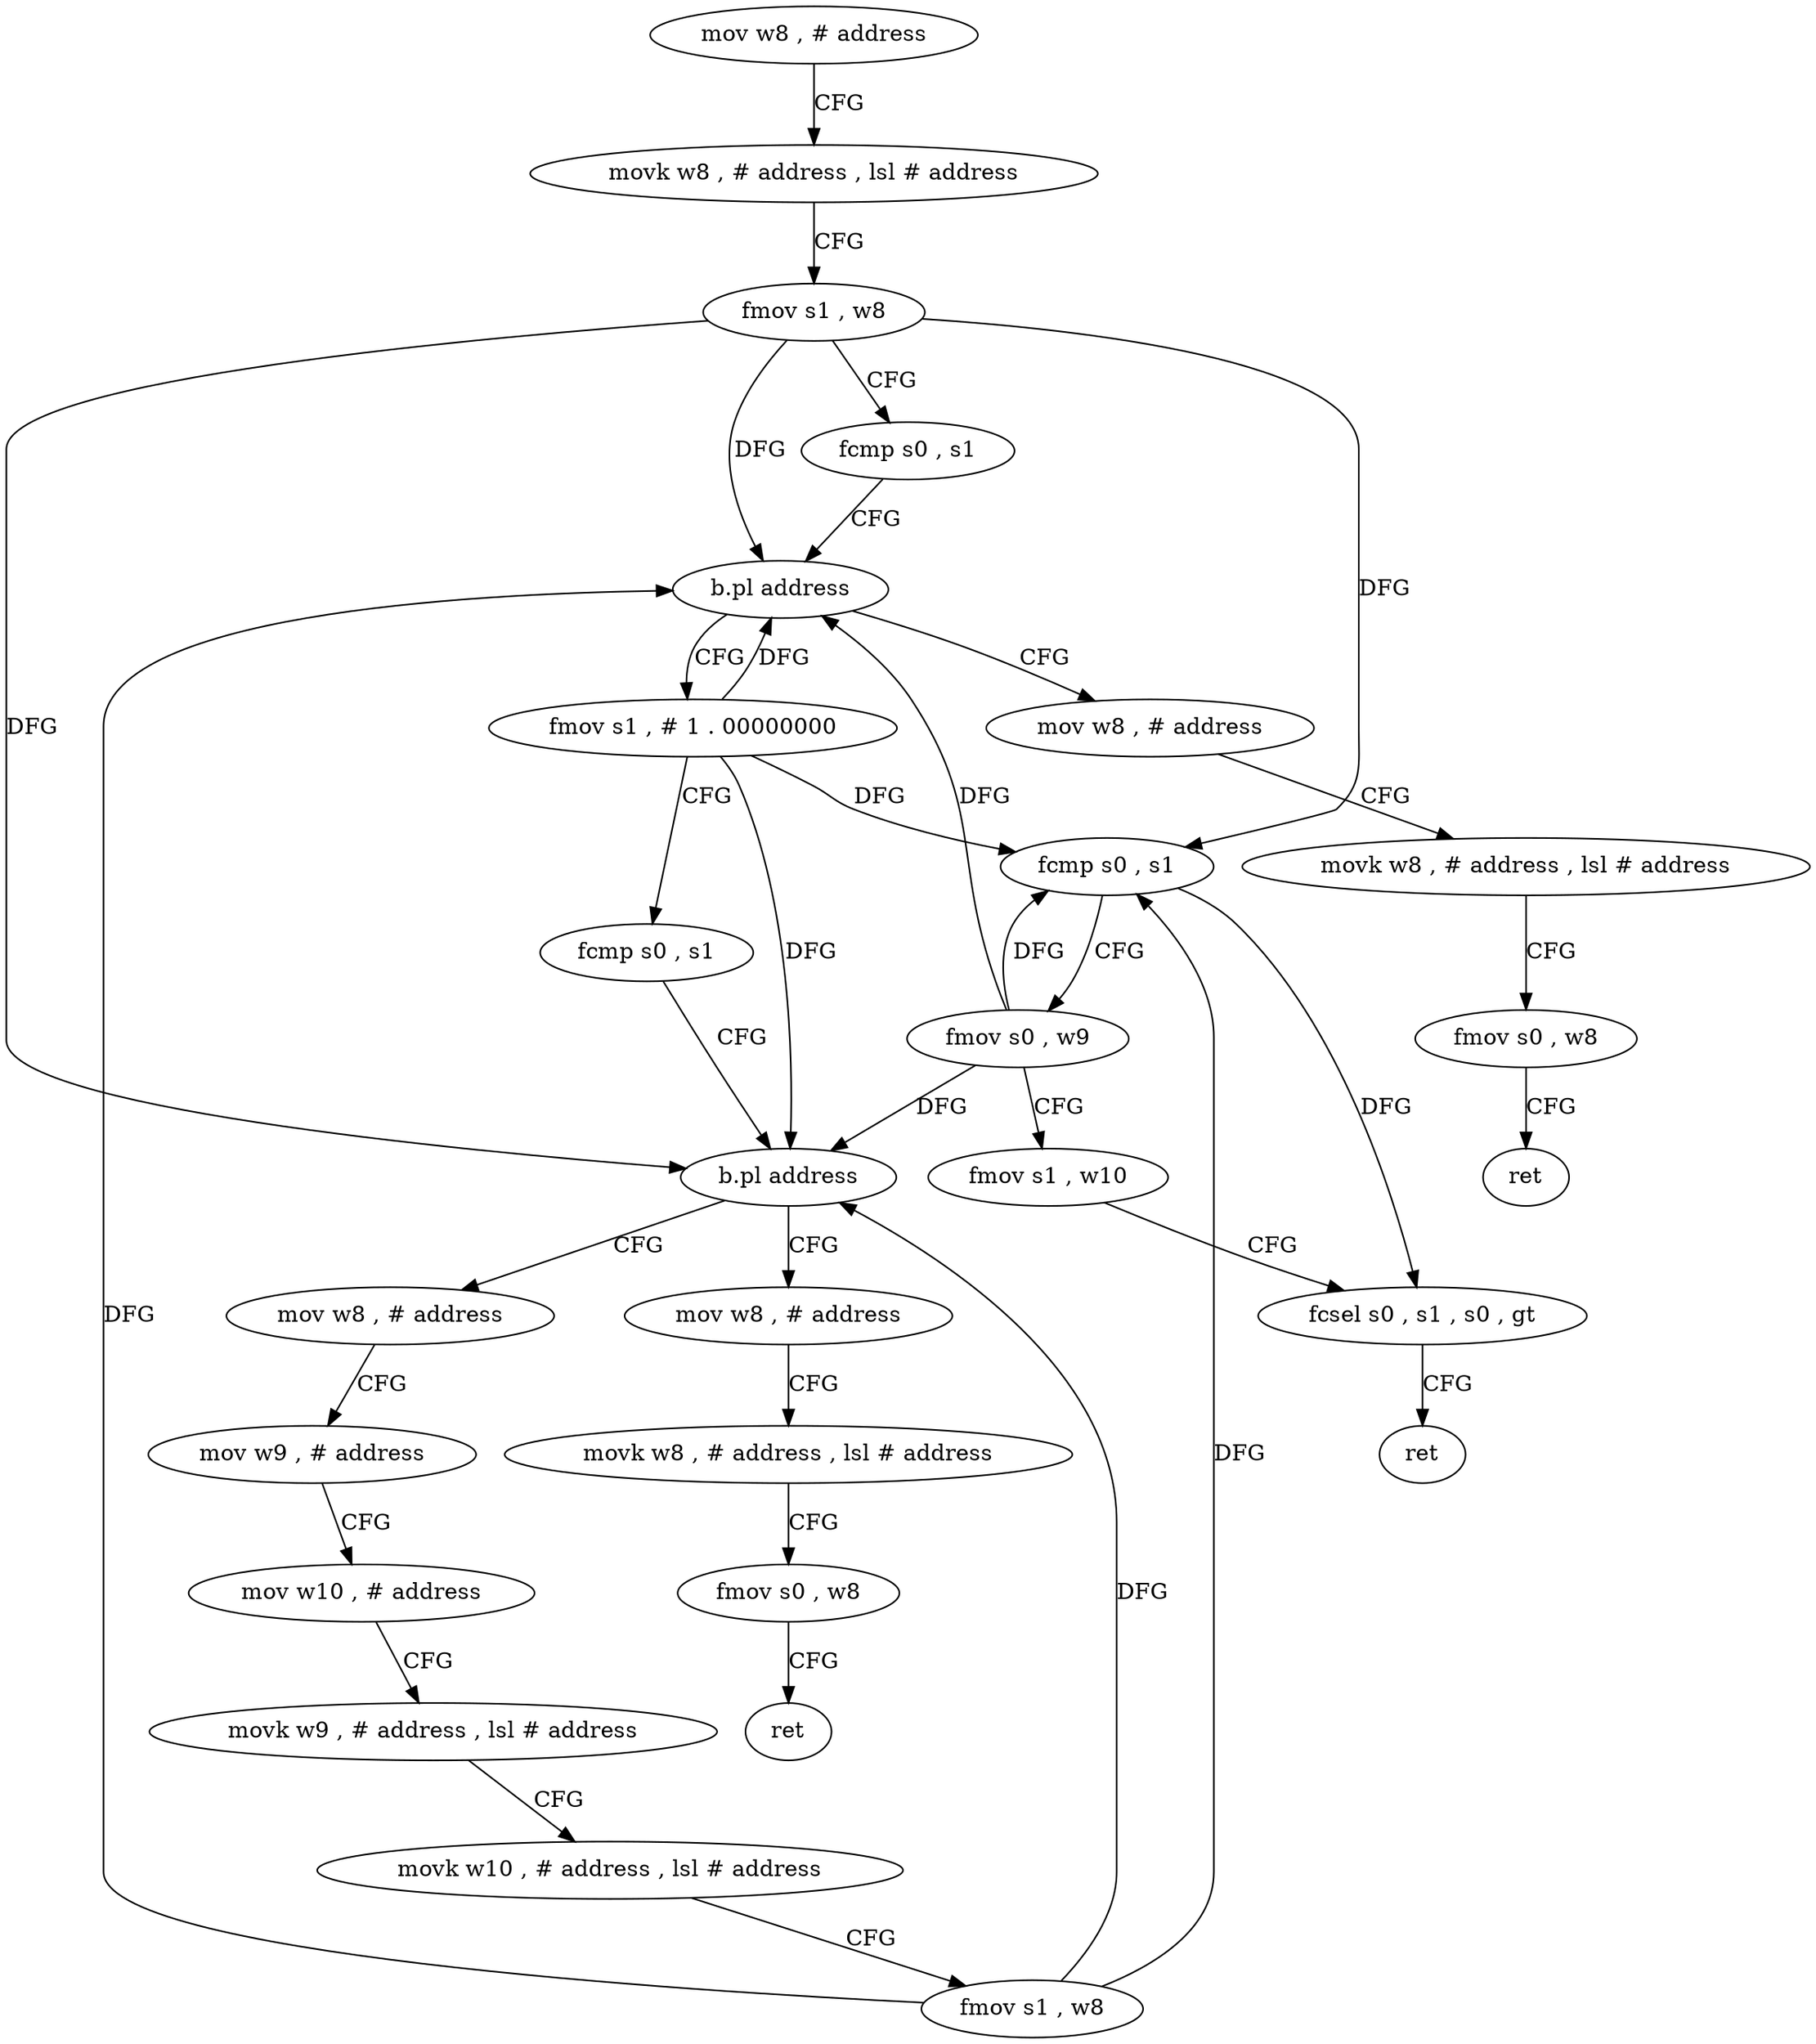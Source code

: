 digraph "func" {
"4243824" [label = "mov w8 , # address" ]
"4243828" [label = "movk w8 , # address , lsl # address" ]
"4243832" [label = "fmov s1 , w8" ]
"4243836" [label = "fcmp s0 , s1" ]
"4243840" [label = "b.pl address" ]
"4243860" [label = "fmov s1 , # 1 . 00000000" ]
"4243844" [label = "mov w8 , # address" ]
"4243864" [label = "fcmp s0 , s1" ]
"4243868" [label = "b.pl address" ]
"4243888" [label = "mov w8 , # address" ]
"4243872" [label = "mov w8 , # address" ]
"4243848" [label = "movk w8 , # address , lsl # address" ]
"4243852" [label = "fmov s0 , w8" ]
"4243856" [label = "ret" ]
"4243892" [label = "mov w9 , # address" ]
"4243896" [label = "mov w10 , # address" ]
"4243900" [label = "movk w9 , # address , lsl # address" ]
"4243904" [label = "movk w10 , # address , lsl # address" ]
"4243908" [label = "fmov s1 , w8" ]
"4243912" [label = "fcmp s0 , s1" ]
"4243916" [label = "fmov s0 , w9" ]
"4243920" [label = "fmov s1 , w10" ]
"4243924" [label = "fcsel s0 , s1 , s0 , gt" ]
"4243928" [label = "ret" ]
"4243876" [label = "movk w8 , # address , lsl # address" ]
"4243880" [label = "fmov s0 , w8" ]
"4243884" [label = "ret" ]
"4243824" -> "4243828" [ label = "CFG" ]
"4243828" -> "4243832" [ label = "CFG" ]
"4243832" -> "4243836" [ label = "CFG" ]
"4243832" -> "4243840" [ label = "DFG" ]
"4243832" -> "4243868" [ label = "DFG" ]
"4243832" -> "4243912" [ label = "DFG" ]
"4243836" -> "4243840" [ label = "CFG" ]
"4243840" -> "4243860" [ label = "CFG" ]
"4243840" -> "4243844" [ label = "CFG" ]
"4243860" -> "4243864" [ label = "CFG" ]
"4243860" -> "4243840" [ label = "DFG" ]
"4243860" -> "4243868" [ label = "DFG" ]
"4243860" -> "4243912" [ label = "DFG" ]
"4243844" -> "4243848" [ label = "CFG" ]
"4243864" -> "4243868" [ label = "CFG" ]
"4243868" -> "4243888" [ label = "CFG" ]
"4243868" -> "4243872" [ label = "CFG" ]
"4243888" -> "4243892" [ label = "CFG" ]
"4243872" -> "4243876" [ label = "CFG" ]
"4243848" -> "4243852" [ label = "CFG" ]
"4243852" -> "4243856" [ label = "CFG" ]
"4243892" -> "4243896" [ label = "CFG" ]
"4243896" -> "4243900" [ label = "CFG" ]
"4243900" -> "4243904" [ label = "CFG" ]
"4243904" -> "4243908" [ label = "CFG" ]
"4243908" -> "4243912" [ label = "DFG" ]
"4243908" -> "4243840" [ label = "DFG" ]
"4243908" -> "4243868" [ label = "DFG" ]
"4243912" -> "4243916" [ label = "CFG" ]
"4243912" -> "4243924" [ label = "DFG" ]
"4243916" -> "4243920" [ label = "CFG" ]
"4243916" -> "4243840" [ label = "DFG" ]
"4243916" -> "4243868" [ label = "DFG" ]
"4243916" -> "4243912" [ label = "DFG" ]
"4243920" -> "4243924" [ label = "CFG" ]
"4243924" -> "4243928" [ label = "CFG" ]
"4243876" -> "4243880" [ label = "CFG" ]
"4243880" -> "4243884" [ label = "CFG" ]
}
